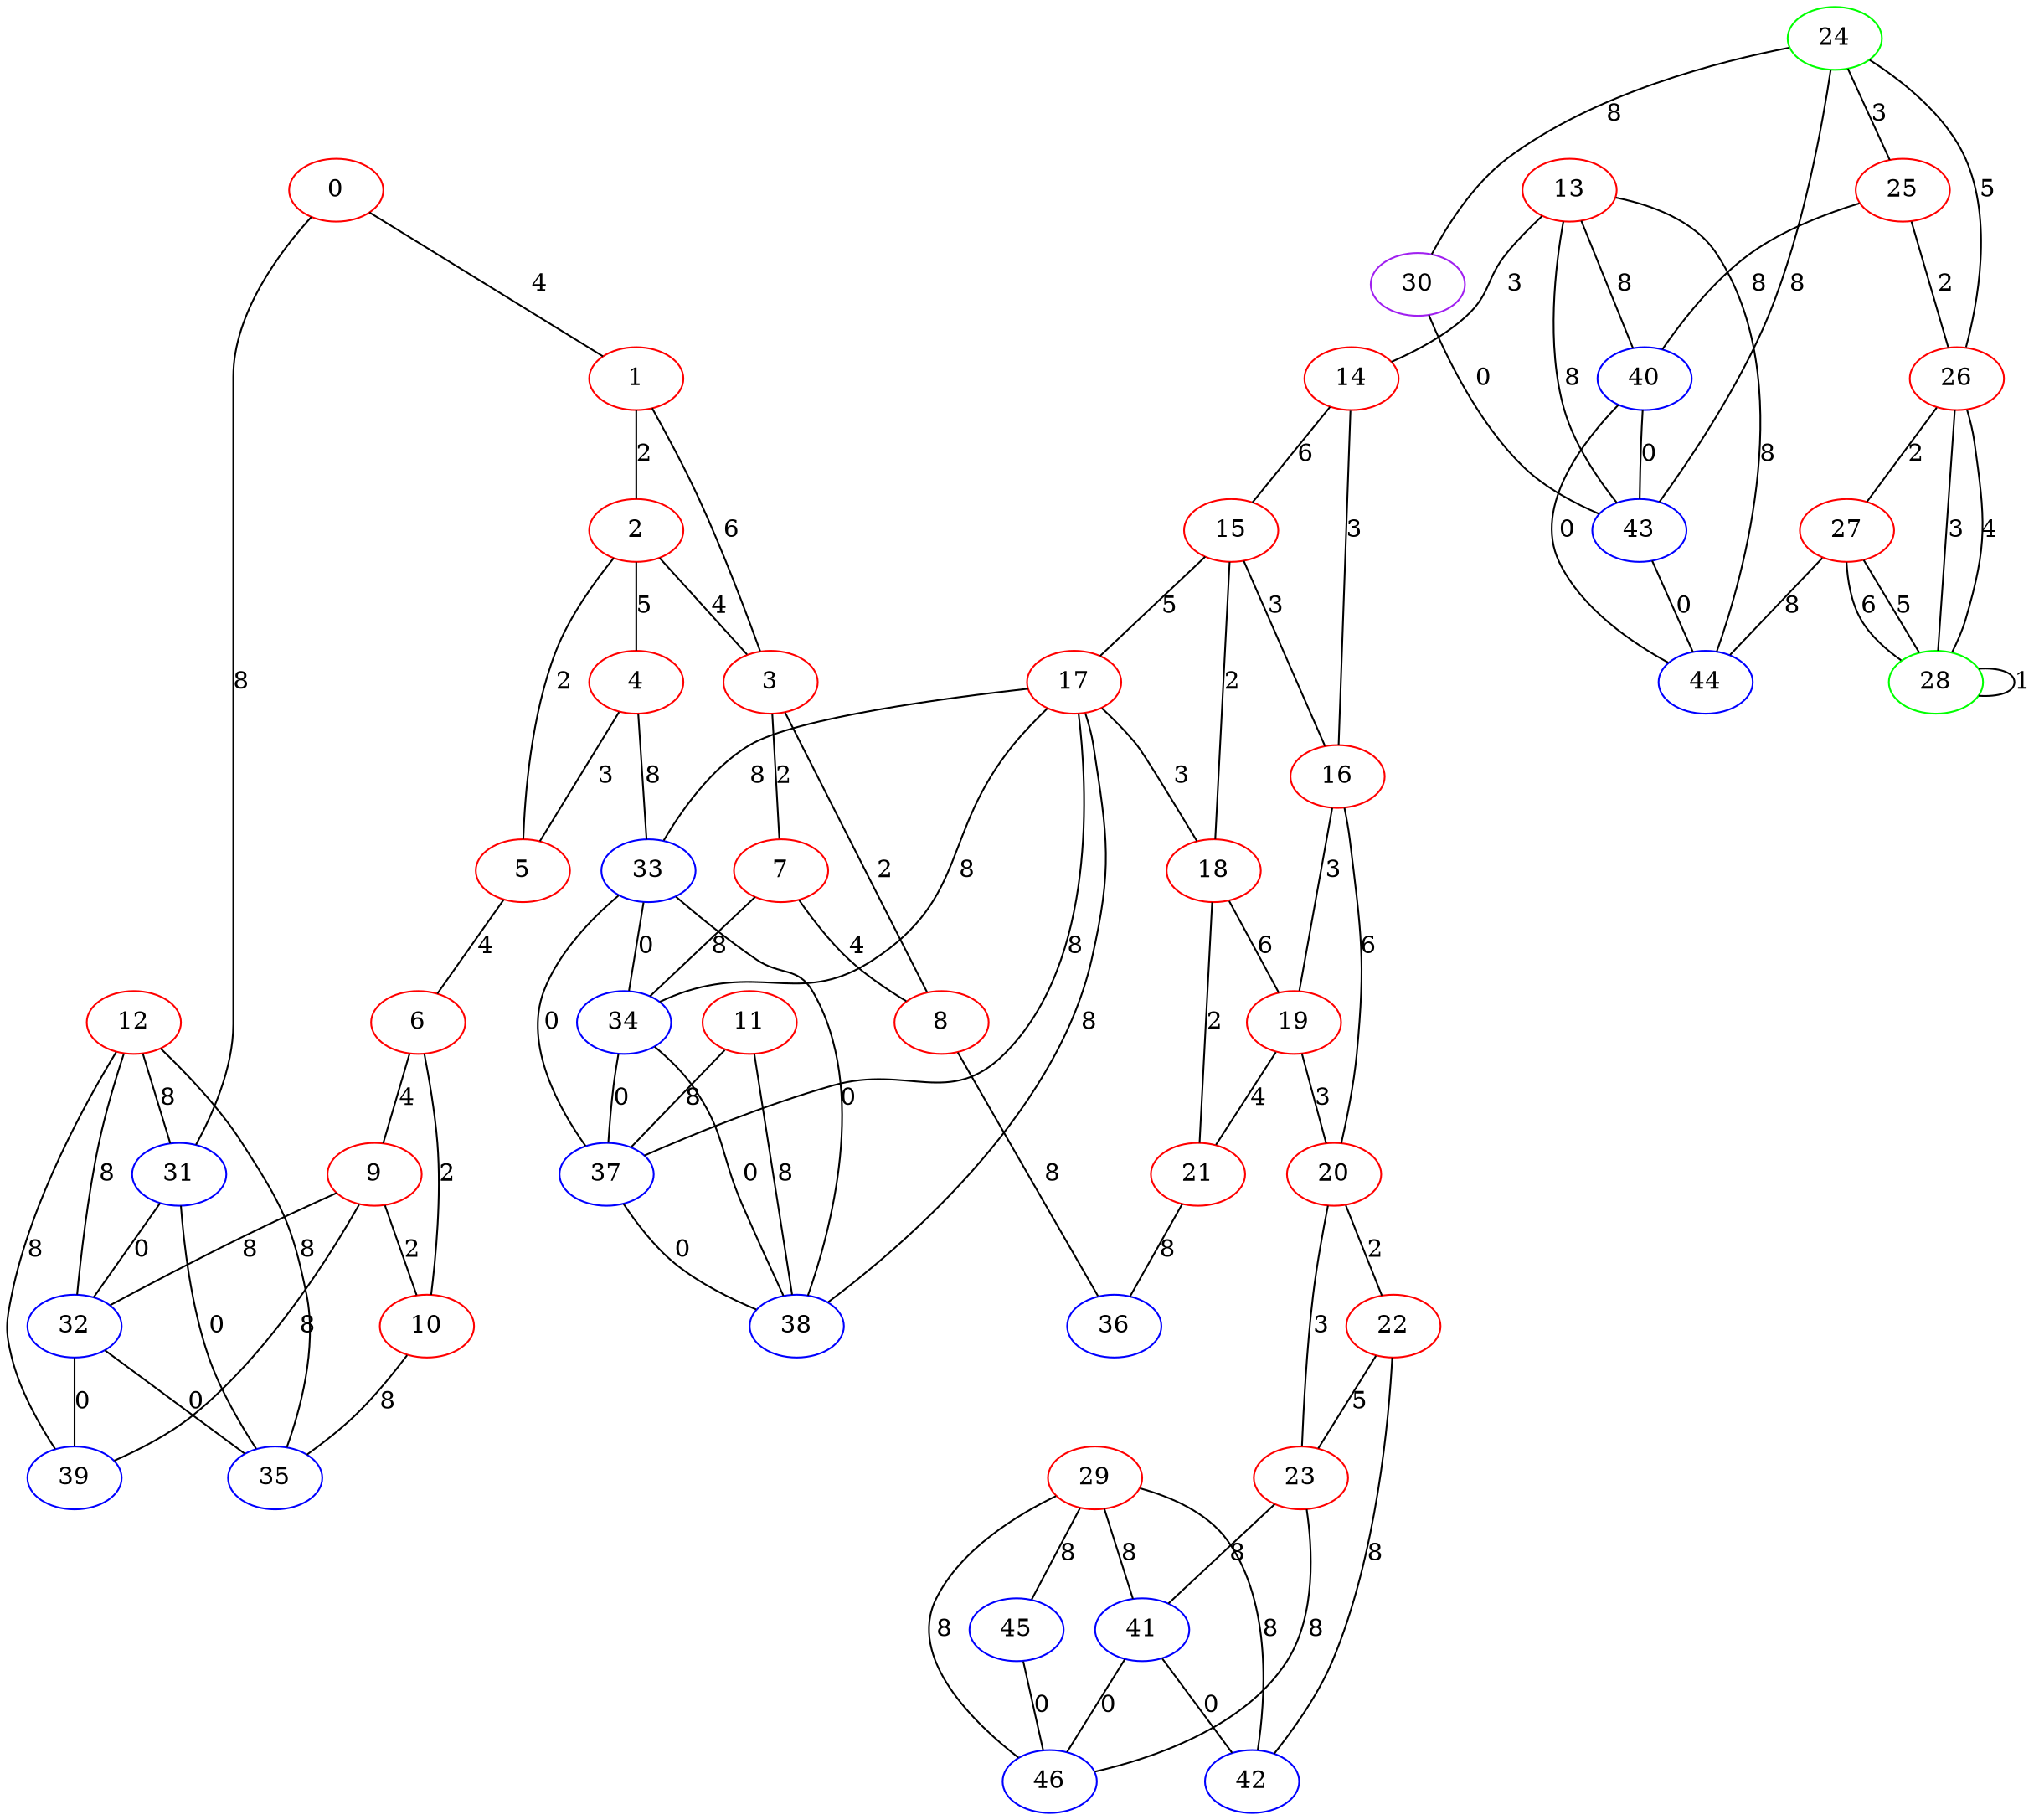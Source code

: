 graph "" {
0 [color=red, weight=1];
1 [color=red, weight=1];
2 [color=red, weight=1];
3 [color=red, weight=1];
4 [color=red, weight=1];
5 [color=red, weight=1];
6 [color=red, weight=1];
7 [color=red, weight=1];
8 [color=red, weight=1];
9 [color=red, weight=1];
10 [color=red, weight=1];
11 [color=red, weight=1];
12 [color=red, weight=1];
13 [color=red, weight=1];
14 [color=red, weight=1];
15 [color=red, weight=1];
16 [color=red, weight=1];
17 [color=red, weight=1];
18 [color=red, weight=1];
19 [color=red, weight=1];
20 [color=red, weight=1];
21 [color=red, weight=1];
22 [color=red, weight=1];
23 [color=red, weight=1];
24 [color=green, weight=2];
25 [color=red, weight=1];
26 [color=red, weight=1];
27 [color=red, weight=1];
28 [color=green, weight=2];
29 [color=red, weight=1];
30 [color=purple, weight=4];
31 [color=blue, weight=3];
32 [color=blue, weight=3];
33 [color=blue, weight=3];
34 [color=blue, weight=3];
35 [color=blue, weight=3];
36 [color=blue, weight=3];
37 [color=blue, weight=3];
38 [color=blue, weight=3];
39 [color=blue, weight=3];
40 [color=blue, weight=3];
41 [color=blue, weight=3];
42 [color=blue, weight=3];
43 [color=blue, weight=3];
44 [color=blue, weight=3];
45 [color=blue, weight=3];
46 [color=blue, weight=3];
0 -- 1  [key=0, label=4];
0 -- 31  [key=0, label=8];
1 -- 2  [key=0, label=2];
1 -- 3  [key=0, label=6];
2 -- 3  [key=0, label=4];
2 -- 4  [key=0, label=5];
2 -- 5  [key=0, label=2];
3 -- 8  [key=0, label=2];
3 -- 7  [key=0, label=2];
4 -- 33  [key=0, label=8];
4 -- 5  [key=0, label=3];
5 -- 6  [key=0, label=4];
6 -- 9  [key=0, label=4];
6 -- 10  [key=0, label=2];
7 -- 8  [key=0, label=4];
7 -- 34  [key=0, label=8];
8 -- 36  [key=0, label=8];
9 -- 32  [key=0, label=8];
9 -- 10  [key=0, label=2];
9 -- 39  [key=0, label=8];
10 -- 35  [key=0, label=8];
11 -- 37  [key=0, label=8];
11 -- 38  [key=0, label=8];
12 -- 32  [key=0, label=8];
12 -- 35  [key=0, label=8];
12 -- 31  [key=0, label=8];
12 -- 39  [key=0, label=8];
13 -- 40  [key=0, label=8];
13 -- 43  [key=0, label=8];
13 -- 44  [key=0, label=8];
13 -- 14  [key=0, label=3];
14 -- 16  [key=0, label=3];
14 -- 15  [key=0, label=6];
15 -- 16  [key=0, label=3];
15 -- 17  [key=0, label=5];
15 -- 18  [key=0, label=2];
16 -- 19  [key=0, label=3];
16 -- 20  [key=0, label=6];
17 -- 33  [key=0, label=8];
17 -- 34  [key=0, label=8];
17 -- 37  [key=0, label=8];
17 -- 38  [key=0, label=8];
17 -- 18  [key=0, label=3];
18 -- 19  [key=0, label=6];
18 -- 21  [key=0, label=2];
19 -- 20  [key=0, label=3];
19 -- 21  [key=0, label=4];
20 -- 22  [key=0, label=2];
20 -- 23  [key=0, label=3];
21 -- 36  [key=0, label=8];
22 -- 42  [key=0, label=8];
22 -- 23  [key=0, label=5];
23 -- 41  [key=0, label=8];
23 -- 46  [key=0, label=8];
24 -- 25  [key=0, label=3];
24 -- 26  [key=0, label=5];
24 -- 43  [key=0, label=8];
24 -- 30  [key=0, label=8];
25 -- 40  [key=0, label=8];
25 -- 26  [key=0, label=2];
26 -- 27  [key=0, label=2];
26 -- 28  [key=0, label=3];
26 -- 28  [key=1, label=4];
27 -- 44  [key=0, label=8];
27 -- 28  [key=0, label=5];
27 -- 28  [key=1, label=6];
28 -- 28  [key=0, label=1];
29 -- 41  [key=0, label=8];
29 -- 42  [key=0, label=8];
29 -- 45  [key=0, label=8];
29 -- 46  [key=0, label=8];
30 -- 43  [key=0, label=0];
31 -- 32  [key=0, label=0];
31 -- 35  [key=0, label=0];
32 -- 35  [key=0, label=0];
32 -- 39  [key=0, label=0];
33 -- 34  [key=0, label=0];
33 -- 37  [key=0, label=0];
33 -- 38  [key=0, label=0];
34 -- 37  [key=0, label=0];
34 -- 38  [key=0, label=0];
37 -- 38  [key=0, label=0];
40 -- 43  [key=0, label=0];
40 -- 44  [key=0, label=0];
41 -- 42  [key=0, label=0];
41 -- 46  [key=0, label=0];
43 -- 44  [key=0, label=0];
45 -- 46  [key=0, label=0];
}
